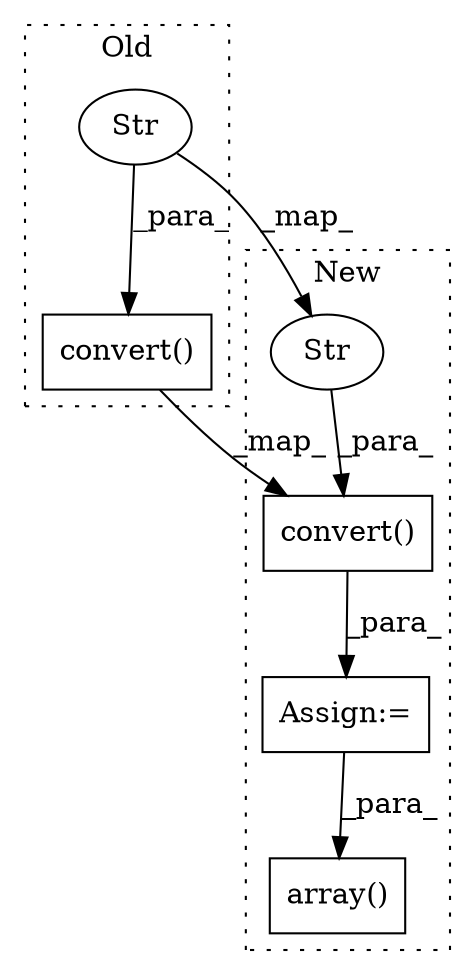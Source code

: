 digraph G {
subgraph cluster0 {
1 [label="convert()" a="75" s="385,415" l="25,1" shape="box"];
3 [label="Str" a="66" s="410" l="5" shape="ellipse"];
label = "Old";
style="dotted";
}
subgraph cluster1 {
2 [label="convert()" a="75" s="446,476" l="25,1" shape="box"];
4 [label="Str" a="66" s="471" l="5" shape="ellipse"];
5 [label="Assign:=" a="68" s="442" l="4" shape="box"];
6 [label="array()" a="75" s="502,520" l="9,1" shape="box"];
label = "New";
style="dotted";
}
1 -> 2 [label="_map_"];
2 -> 5 [label="_para_"];
3 -> 1 [label="_para_"];
3 -> 4 [label="_map_"];
4 -> 2 [label="_para_"];
5 -> 6 [label="_para_"];
}